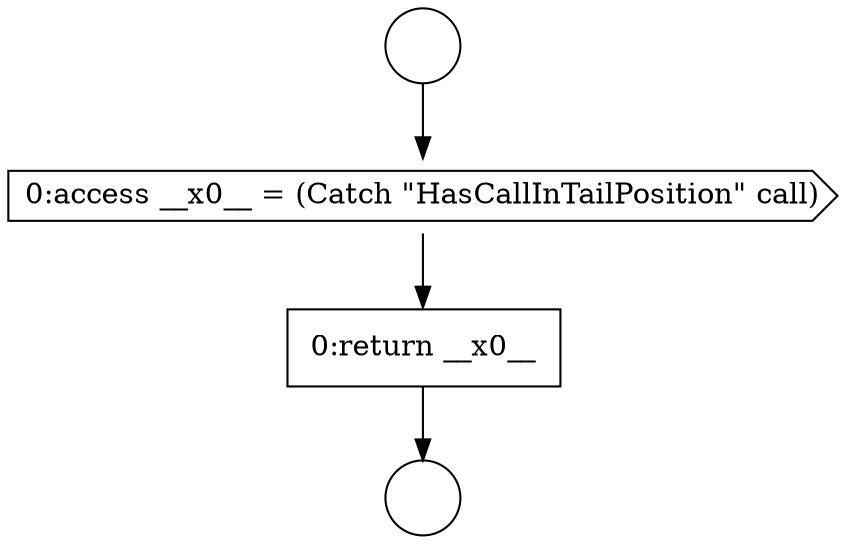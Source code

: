 digraph {
  node9045 [shape=circle label=" " color="black" fillcolor="white" style=filled]
  node9047 [shape=cds, label=<<font color="black">0:access __x0__ = (Catch &quot;HasCallInTailPosition&quot; call)</font>> color="black" fillcolor="white" style=filled]
  node9048 [shape=none, margin=0, label=<<font color="black">
    <table border="0" cellborder="1" cellspacing="0" cellpadding="10">
      <tr><td align="left">0:return __x0__</td></tr>
    </table>
  </font>> color="black" fillcolor="white" style=filled]
  node9046 [shape=circle label=" " color="black" fillcolor="white" style=filled]
  node9045 -> node9047 [ color="black"]
  node9047 -> node9048 [ color="black"]
  node9048 -> node9046 [ color="black"]
}
